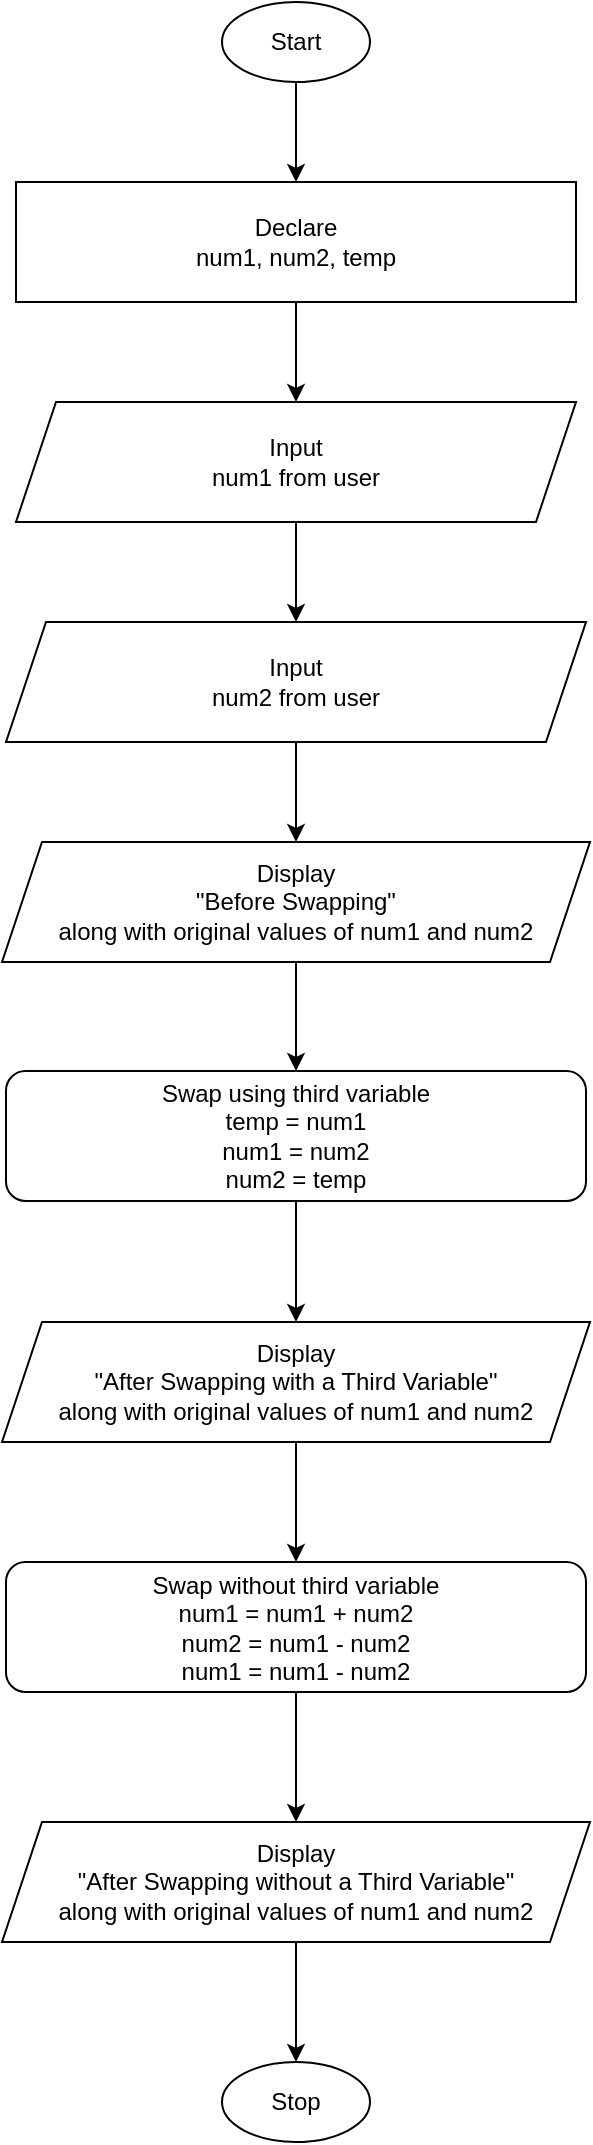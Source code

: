 <mxfile version="21.6.8" type="device">
  <diagram name="Page-1" id="cHiNFhwmvbbLB-0O-PKC">
    <mxGraphModel dx="1883" dy="1248" grid="1" gridSize="10" guides="1" tooltips="1" connect="1" arrows="1" fold="1" page="1" pageScale="1" pageWidth="827" pageHeight="1169" math="0" shadow="0">
      <root>
        <mxCell id="0" />
        <mxCell id="1" parent="0" />
        <mxCell id="cTxm2_LnTTLqaVda9WIn-11" style="edgeStyle=orthogonalEdgeStyle;rounded=0;orthogonalLoop=1;jettySize=auto;html=1;" edge="1" parent="1" source="cTxm2_LnTTLqaVda9WIn-1" target="cTxm2_LnTTLqaVda9WIn-2">
          <mxGeometry relative="1" as="geometry" />
        </mxCell>
        <mxCell id="cTxm2_LnTTLqaVda9WIn-1" value="Start" style="ellipse;whiteSpace=wrap;html=1;" vertex="1" parent="1">
          <mxGeometry x="383" y="50" width="74" height="40" as="geometry" />
        </mxCell>
        <mxCell id="cTxm2_LnTTLqaVda9WIn-12" style="edgeStyle=orthogonalEdgeStyle;rounded=0;orthogonalLoop=1;jettySize=auto;html=1;entryX=0.5;entryY=0;entryDx=0;entryDy=0;" edge="1" parent="1" source="cTxm2_LnTTLqaVda9WIn-2" target="cTxm2_LnTTLqaVda9WIn-3">
          <mxGeometry relative="1" as="geometry" />
        </mxCell>
        <mxCell id="cTxm2_LnTTLqaVda9WIn-2" value="Declare&lt;br&gt;num1, num2, temp" style="rounded=0;whiteSpace=wrap;html=1;" vertex="1" parent="1">
          <mxGeometry x="280" y="140" width="280" height="60" as="geometry" />
        </mxCell>
        <mxCell id="cTxm2_LnTTLqaVda9WIn-14" style="edgeStyle=orthogonalEdgeStyle;rounded=0;orthogonalLoop=1;jettySize=auto;html=1;entryX=0.5;entryY=0;entryDx=0;entryDy=0;" edge="1" parent="1" source="cTxm2_LnTTLqaVda9WIn-3" target="cTxm2_LnTTLqaVda9WIn-4">
          <mxGeometry relative="1" as="geometry" />
        </mxCell>
        <mxCell id="cTxm2_LnTTLqaVda9WIn-3" value="Input&lt;br&gt;num1 from user" style="shape=parallelogram;perimeter=parallelogramPerimeter;whiteSpace=wrap;html=1;fixedSize=1;" vertex="1" parent="1">
          <mxGeometry x="280" y="250" width="280" height="60" as="geometry" />
        </mxCell>
        <mxCell id="cTxm2_LnTTLqaVda9WIn-15" style="edgeStyle=orthogonalEdgeStyle;rounded=0;orthogonalLoop=1;jettySize=auto;html=1;" edge="1" parent="1" source="cTxm2_LnTTLqaVda9WIn-4" target="cTxm2_LnTTLqaVda9WIn-5">
          <mxGeometry relative="1" as="geometry" />
        </mxCell>
        <mxCell id="cTxm2_LnTTLqaVda9WIn-4" value="Input&lt;br&gt;num2 from user" style="shape=parallelogram;perimeter=parallelogramPerimeter;whiteSpace=wrap;html=1;fixedSize=1;" vertex="1" parent="1">
          <mxGeometry x="275" y="360" width="290" height="60" as="geometry" />
        </mxCell>
        <mxCell id="cTxm2_LnTTLqaVda9WIn-16" style="edgeStyle=orthogonalEdgeStyle;rounded=0;orthogonalLoop=1;jettySize=auto;html=1;entryX=0.5;entryY=0;entryDx=0;entryDy=0;" edge="1" parent="1" source="cTxm2_LnTTLqaVda9WIn-5" target="cTxm2_LnTTLqaVda9WIn-6">
          <mxGeometry relative="1" as="geometry" />
        </mxCell>
        <mxCell id="cTxm2_LnTTLqaVda9WIn-5" value="Display&lt;br&gt;&quot;Before Swapping&quot;&lt;br&gt;along with original values of num1 and num2" style="shape=parallelogram;perimeter=parallelogramPerimeter;whiteSpace=wrap;html=1;fixedSize=1;" vertex="1" parent="1">
          <mxGeometry x="273" y="470" width="294" height="60" as="geometry" />
        </mxCell>
        <mxCell id="cTxm2_LnTTLqaVda9WIn-17" style="edgeStyle=orthogonalEdgeStyle;rounded=0;orthogonalLoop=1;jettySize=auto;html=1;" edge="1" parent="1" source="cTxm2_LnTTLqaVda9WIn-6" target="cTxm2_LnTTLqaVda9WIn-7">
          <mxGeometry relative="1" as="geometry" />
        </mxCell>
        <mxCell id="cTxm2_LnTTLqaVda9WIn-6" value="Swap using third variable&lt;br&gt;temp = num1&lt;br&gt;num1 = num2&lt;br&gt;num2 = temp" style="rounded=1;whiteSpace=wrap;html=1;" vertex="1" parent="1">
          <mxGeometry x="275" y="584.5" width="290" height="65" as="geometry" />
        </mxCell>
        <mxCell id="cTxm2_LnTTLqaVda9WIn-18" style="edgeStyle=orthogonalEdgeStyle;rounded=0;orthogonalLoop=1;jettySize=auto;html=1;" edge="1" parent="1" source="cTxm2_LnTTLqaVda9WIn-7" target="cTxm2_LnTTLqaVda9WIn-8">
          <mxGeometry relative="1" as="geometry" />
        </mxCell>
        <mxCell id="cTxm2_LnTTLqaVda9WIn-7" value="Display&lt;br&gt;&quot;After Swapping with a Third Variable&quot;&lt;br&gt;along with original values of num1 and num2" style="shape=parallelogram;perimeter=parallelogramPerimeter;whiteSpace=wrap;html=1;fixedSize=1;" vertex="1" parent="1">
          <mxGeometry x="273" y="710" width="294" height="60" as="geometry" />
        </mxCell>
        <mxCell id="cTxm2_LnTTLqaVda9WIn-19" style="edgeStyle=orthogonalEdgeStyle;rounded=0;orthogonalLoop=1;jettySize=auto;html=1;entryX=0.5;entryY=0;entryDx=0;entryDy=0;" edge="1" parent="1" source="cTxm2_LnTTLqaVda9WIn-8" target="cTxm2_LnTTLqaVda9WIn-9">
          <mxGeometry relative="1" as="geometry" />
        </mxCell>
        <mxCell id="cTxm2_LnTTLqaVda9WIn-8" value="Swap without third variable&lt;br&gt;num1 = num1 + num2&lt;br&gt;num2 = num1 - num2&lt;br&gt;num1 = num1 - num2" style="rounded=1;whiteSpace=wrap;html=1;" vertex="1" parent="1">
          <mxGeometry x="275" y="830" width="290" height="65" as="geometry" />
        </mxCell>
        <mxCell id="cTxm2_LnTTLqaVda9WIn-20" style="edgeStyle=orthogonalEdgeStyle;rounded=0;orthogonalLoop=1;jettySize=auto;html=1;entryX=0.5;entryY=0;entryDx=0;entryDy=0;" edge="1" parent="1" source="cTxm2_LnTTLqaVda9WIn-9" target="cTxm2_LnTTLqaVda9WIn-10">
          <mxGeometry relative="1" as="geometry" />
        </mxCell>
        <mxCell id="cTxm2_LnTTLqaVda9WIn-9" value="Display&lt;br&gt;&quot;After Swapping without a Third Variable&quot;&lt;br&gt;along with original values of num1 and num2" style="shape=parallelogram;perimeter=parallelogramPerimeter;whiteSpace=wrap;html=1;fixedSize=1;" vertex="1" parent="1">
          <mxGeometry x="273" y="960" width="294" height="60" as="geometry" />
        </mxCell>
        <mxCell id="cTxm2_LnTTLqaVda9WIn-10" value="Stop" style="ellipse;whiteSpace=wrap;html=1;" vertex="1" parent="1">
          <mxGeometry x="383" y="1080" width="74" height="40" as="geometry" />
        </mxCell>
      </root>
    </mxGraphModel>
  </diagram>
</mxfile>
